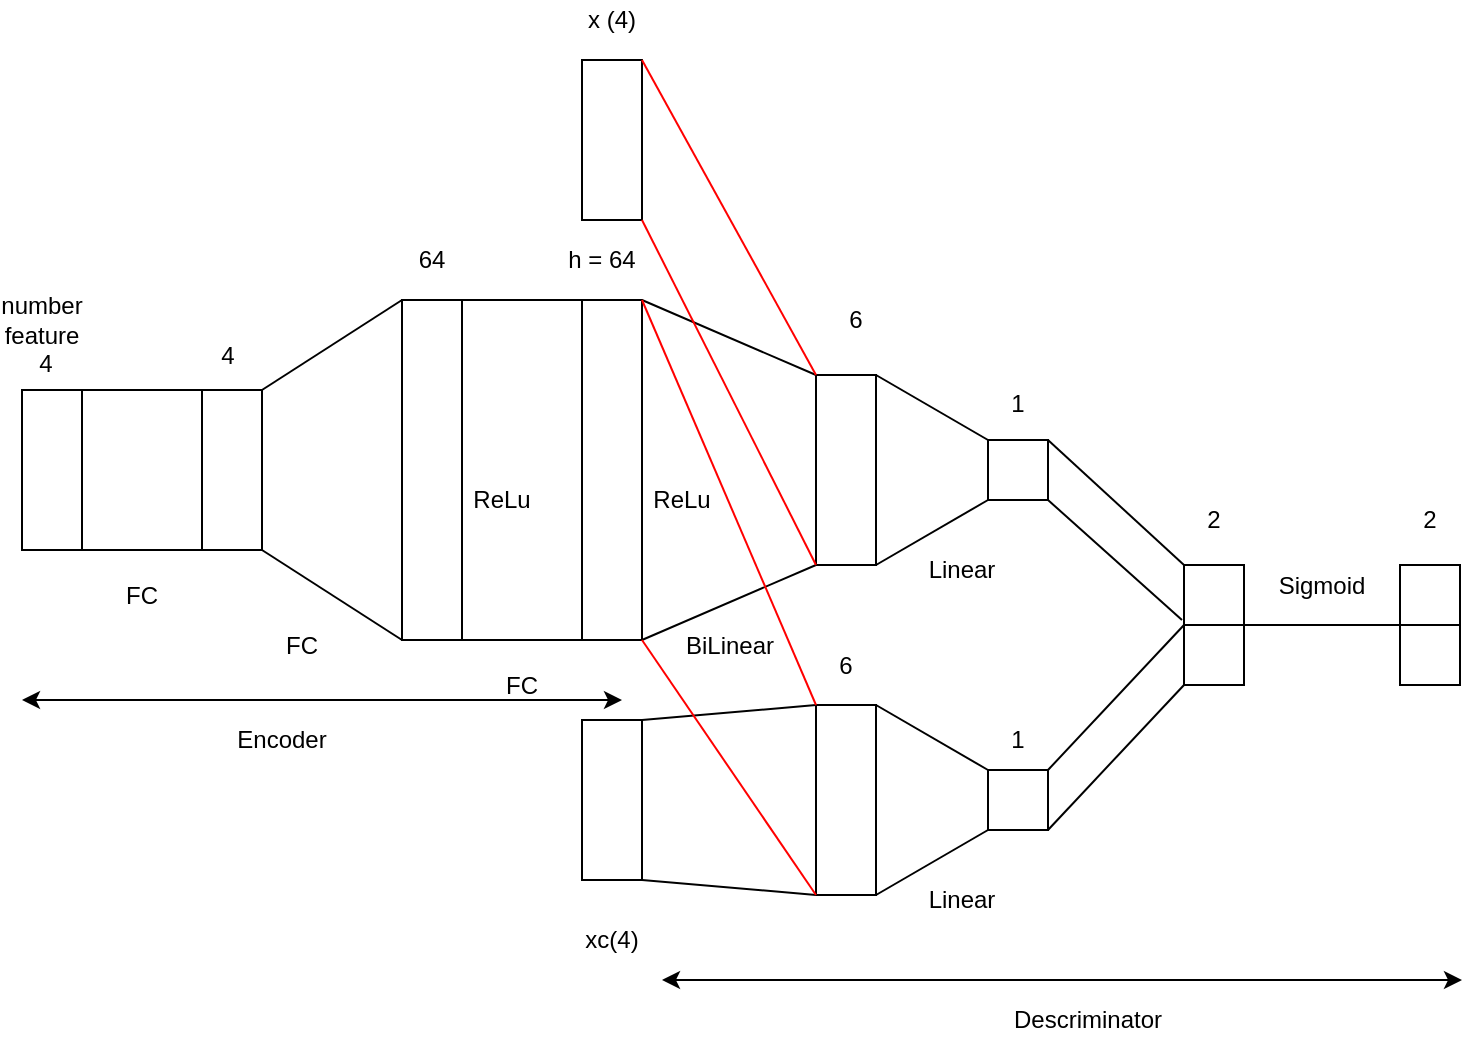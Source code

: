 <mxfile version="14.6.6" type="github"><diagram id="Zc2vMdP_jBMqwXIJjeQt" name="Page-1"><mxGraphModel dx="796" dy="463" grid="1" gridSize="10" guides="1" tooltips="1" connect="1" arrows="1" fold="1" page="1" pageScale="1" pageWidth="827" pageHeight="1169" math="0" shadow="0"><root><mxCell id="0"/><mxCell id="1" parent="0"/><mxCell id="jSBH64Rao4TEpFkXYBGR-1" value="" style="rounded=0;whiteSpace=wrap;html=1;" vertex="1" parent="1"><mxGeometry x="250" y="160" width="30" height="170" as="geometry"/></mxCell><mxCell id="jSBH64Rao4TEpFkXYBGR-2" value="" style="rounded=0;whiteSpace=wrap;html=1;" vertex="1" parent="1"><mxGeometry x="340" y="160" width="30" height="170" as="geometry"/></mxCell><mxCell id="jSBH64Rao4TEpFkXYBGR-3" value="" style="rounded=0;whiteSpace=wrap;html=1;" vertex="1" parent="1"><mxGeometry x="150" y="205" width="30" height="80" as="geometry"/></mxCell><mxCell id="jSBH64Rao4TEpFkXYBGR-4" value="" style="rounded=0;whiteSpace=wrap;html=1;" vertex="1" parent="1"><mxGeometry x="60" y="205" width="30" height="80" as="geometry"/></mxCell><mxCell id="jSBH64Rao4TEpFkXYBGR-5" value="" style="rounded=0;whiteSpace=wrap;html=1;" vertex="1" parent="1"><mxGeometry x="340" y="40" width="30" height="80" as="geometry"/></mxCell><mxCell id="jSBH64Rao4TEpFkXYBGR-6" value="" style="rounded=0;whiteSpace=wrap;html=1;" vertex="1" parent="1"><mxGeometry x="340" y="370" width="30" height="80" as="geometry"/></mxCell><mxCell id="jSBH64Rao4TEpFkXYBGR-7" value="" style="rounded=0;whiteSpace=wrap;html=1;" vertex="1" parent="1"><mxGeometry x="457" y="197.5" width="30" height="95" as="geometry"/></mxCell><mxCell id="jSBH64Rao4TEpFkXYBGR-8" value="" style="rounded=0;whiteSpace=wrap;html=1;" vertex="1" parent="1"><mxGeometry x="457" y="362.5" width="30" height="95" as="geometry"/></mxCell><mxCell id="jSBH64Rao4TEpFkXYBGR-9" value="" style="rounded=0;whiteSpace=wrap;html=1;" vertex="1" parent="1"><mxGeometry x="543" y="230" width="30" height="30" as="geometry"/></mxCell><mxCell id="jSBH64Rao4TEpFkXYBGR-10" value="" style="rounded=0;whiteSpace=wrap;html=1;" vertex="1" parent="1"><mxGeometry x="543" y="395" width="30" height="30" as="geometry"/></mxCell><mxCell id="jSBH64Rao4TEpFkXYBGR-11" value="" style="rounded=0;whiteSpace=wrap;html=1;" vertex="1" parent="1"><mxGeometry x="749" y="292.5" width="30" height="30" as="geometry"/></mxCell><mxCell id="jSBH64Rao4TEpFkXYBGR-12" value="" style="rounded=0;whiteSpace=wrap;html=1;" vertex="1" parent="1"><mxGeometry x="749" y="322.5" width="30" height="30" as="geometry"/></mxCell><mxCell id="jSBH64Rao4TEpFkXYBGR-13" value="" style="rounded=0;whiteSpace=wrap;html=1;" vertex="1" parent="1"><mxGeometry x="641" y="292.5" width="30" height="30" as="geometry"/></mxCell><mxCell id="jSBH64Rao4TEpFkXYBGR-14" value="" style="rounded=0;whiteSpace=wrap;html=1;" vertex="1" parent="1"><mxGeometry x="641" y="322.5" width="30" height="30" as="geometry"/></mxCell><mxCell id="jSBH64Rao4TEpFkXYBGR-15" value="" style="endArrow=none;html=1;exitX=1;exitY=0;exitDx=0;exitDy=0;entryX=0;entryY=0;entryDx=0;entryDy=0;" edge="1" parent="1" source="jSBH64Rao4TEpFkXYBGR-4" target="jSBH64Rao4TEpFkXYBGR-3"><mxGeometry width="50" height="50" relative="1" as="geometry"><mxPoint x="380" y="300" as="sourcePoint"/><mxPoint x="430" y="250" as="targetPoint"/></mxGeometry></mxCell><mxCell id="jSBH64Rao4TEpFkXYBGR-16" value="" style="endArrow=none;html=1;exitX=1;exitY=1;exitDx=0;exitDy=0;entryX=0;entryY=1;entryDx=0;entryDy=0;" edge="1" parent="1" source="jSBH64Rao4TEpFkXYBGR-4" target="jSBH64Rao4TEpFkXYBGR-3"><mxGeometry width="50" height="50" relative="1" as="geometry"><mxPoint x="100" y="215" as="sourcePoint"/><mxPoint x="140" y="270" as="targetPoint"/></mxGeometry></mxCell><mxCell id="jSBH64Rao4TEpFkXYBGR-17" value="" style="endArrow=none;html=1;exitX=1;exitY=0;exitDx=0;exitDy=0;entryX=0;entryY=0;entryDx=0;entryDy=0;" edge="1" parent="1" source="jSBH64Rao4TEpFkXYBGR-3" target="jSBH64Rao4TEpFkXYBGR-1"><mxGeometry width="50" height="50" relative="1" as="geometry"><mxPoint x="100" y="215" as="sourcePoint"/><mxPoint x="160" y="215" as="targetPoint"/></mxGeometry></mxCell><mxCell id="jSBH64Rao4TEpFkXYBGR-18" value="" style="endArrow=none;html=1;exitX=1;exitY=1;exitDx=0;exitDy=0;entryX=0;entryY=1;entryDx=0;entryDy=0;" edge="1" parent="1" source="jSBH64Rao4TEpFkXYBGR-3" target="jSBH64Rao4TEpFkXYBGR-1"><mxGeometry width="50" height="50" relative="1" as="geometry"><mxPoint x="190" y="215" as="sourcePoint"/><mxPoint x="260" y="170" as="targetPoint"/></mxGeometry></mxCell><mxCell id="jSBH64Rao4TEpFkXYBGR-19" value="" style="endArrow=none;html=1;exitX=1;exitY=0;exitDx=0;exitDy=0;entryX=0;entryY=0;entryDx=0;entryDy=0;" edge="1" parent="1" source="jSBH64Rao4TEpFkXYBGR-1" target="jSBH64Rao4TEpFkXYBGR-2"><mxGeometry width="50" height="50" relative="1" as="geometry"><mxPoint x="560" y="300" as="sourcePoint"/><mxPoint x="610" y="250" as="targetPoint"/></mxGeometry></mxCell><mxCell id="jSBH64Rao4TEpFkXYBGR-20" value="" style="endArrow=none;html=1;exitX=1;exitY=1;exitDx=0;exitDy=0;entryX=0;entryY=1;entryDx=0;entryDy=0;" edge="1" parent="1" source="jSBH64Rao4TEpFkXYBGR-1" target="jSBH64Rao4TEpFkXYBGR-2"><mxGeometry width="50" height="50" relative="1" as="geometry"><mxPoint x="290" y="170" as="sourcePoint"/><mxPoint x="350" y="170" as="targetPoint"/></mxGeometry></mxCell><mxCell id="jSBH64Rao4TEpFkXYBGR-21" value="" style="endArrow=none;html=1;exitX=1;exitY=1;exitDx=0;exitDy=0;entryX=0;entryY=1;entryDx=0;entryDy=0;" edge="1" parent="1" source="jSBH64Rao4TEpFkXYBGR-2" target="jSBH64Rao4TEpFkXYBGR-7"><mxGeometry width="50" height="50" relative="1" as="geometry"><mxPoint x="290" y="340" as="sourcePoint"/><mxPoint x="350" y="340" as="targetPoint"/></mxGeometry></mxCell><mxCell id="jSBH64Rao4TEpFkXYBGR-22" value="" style="endArrow=none;html=1;exitX=1;exitY=0;exitDx=0;exitDy=0;entryX=0;entryY=0;entryDx=0;entryDy=0;" edge="1" parent="1" source="jSBH64Rao4TEpFkXYBGR-2" target="jSBH64Rao4TEpFkXYBGR-7"><mxGeometry width="50" height="50" relative="1" as="geometry"><mxPoint x="380" y="340" as="sourcePoint"/><mxPoint x="467" y="302.5" as="targetPoint"/></mxGeometry></mxCell><mxCell id="jSBH64Rao4TEpFkXYBGR-23" value="" style="endArrow=none;html=1;exitX=0;exitY=1;exitDx=0;exitDy=0;entryX=1;entryY=1;entryDx=0;entryDy=0;strokeColor=#FF0000;" edge="1" parent="1" source="jSBH64Rao4TEpFkXYBGR-7" target="jSBH64Rao4TEpFkXYBGR-5"><mxGeometry width="50" height="50" relative="1" as="geometry"><mxPoint x="560" y="300" as="sourcePoint"/><mxPoint x="610" y="250" as="targetPoint"/></mxGeometry></mxCell><mxCell id="jSBH64Rao4TEpFkXYBGR-24" value="" style="endArrow=none;html=1;exitX=1;exitY=0;exitDx=0;exitDy=0;entryX=0;entryY=0;entryDx=0;entryDy=0;strokeColor=#FF0000;" edge="1" parent="1" source="jSBH64Rao4TEpFkXYBGR-5" target="jSBH64Rao4TEpFkXYBGR-7"><mxGeometry width="50" height="50" relative="1" as="geometry"><mxPoint x="560" y="300" as="sourcePoint"/><mxPoint x="610" y="250" as="targetPoint"/></mxGeometry></mxCell><mxCell id="jSBH64Rao4TEpFkXYBGR-25" value="" style="endArrow=none;html=1;exitX=1;exitY=0;exitDx=0;exitDy=0;entryX=0;entryY=0;entryDx=0;entryDy=0;" edge="1" parent="1" source="jSBH64Rao4TEpFkXYBGR-6" target="jSBH64Rao4TEpFkXYBGR-8"><mxGeometry width="50" height="50" relative="1" as="geometry"><mxPoint x="440" y="300" as="sourcePoint"/><mxPoint x="490" y="250" as="targetPoint"/></mxGeometry></mxCell><mxCell id="jSBH64Rao4TEpFkXYBGR-26" value="" style="endArrow=none;html=1;exitX=1;exitY=1;exitDx=0;exitDy=0;entryX=0;entryY=1;entryDx=0;entryDy=0;" edge="1" parent="1" source="jSBH64Rao4TEpFkXYBGR-6" target="jSBH64Rao4TEpFkXYBGR-8"><mxGeometry width="50" height="50" relative="1" as="geometry"><mxPoint x="440" y="300" as="sourcePoint"/><mxPoint x="490" y="250" as="targetPoint"/></mxGeometry></mxCell><mxCell id="jSBH64Rao4TEpFkXYBGR-27" value="" style="endArrow=none;html=1;exitX=1;exitY=0;exitDx=0;exitDy=0;entryX=0;entryY=0;entryDx=0;entryDy=0;strokeColor=#FF0000;" edge="1" parent="1" source="jSBH64Rao4TEpFkXYBGR-2" target="jSBH64Rao4TEpFkXYBGR-8"><mxGeometry width="50" height="50" relative="1" as="geometry"><mxPoint x="440" y="300" as="sourcePoint"/><mxPoint x="490" y="250" as="targetPoint"/></mxGeometry></mxCell><mxCell id="jSBH64Rao4TEpFkXYBGR-28" value="" style="endArrow=none;html=1;entryX=0;entryY=1;entryDx=0;entryDy=0;strokeColor=#FF0000;" edge="1" parent="1" target="jSBH64Rao4TEpFkXYBGR-8"><mxGeometry width="50" height="50" relative="1" as="geometry"><mxPoint x="370" y="330" as="sourcePoint"/><mxPoint x="490" y="250" as="targetPoint"/></mxGeometry></mxCell><mxCell id="jSBH64Rao4TEpFkXYBGR-29" value="" style="endArrow=none;html=1;strokeColor=#000000;exitX=1;exitY=0;exitDx=0;exitDy=0;entryX=0;entryY=0;entryDx=0;entryDy=0;" edge="1" parent="1" source="jSBH64Rao4TEpFkXYBGR-8" target="jSBH64Rao4TEpFkXYBGR-10"><mxGeometry width="50" height="50" relative="1" as="geometry"><mxPoint x="440" y="300" as="sourcePoint"/><mxPoint x="490" y="250" as="targetPoint"/></mxGeometry></mxCell><mxCell id="jSBH64Rao4TEpFkXYBGR-30" value="" style="endArrow=none;html=1;strokeColor=#000000;entryX=0;entryY=1;entryDx=0;entryDy=0;exitX=1;exitY=1;exitDx=0;exitDy=0;" edge="1" parent="1" source="jSBH64Rao4TEpFkXYBGR-8" target="jSBH64Rao4TEpFkXYBGR-10"><mxGeometry width="50" height="50" relative="1" as="geometry"><mxPoint x="440" y="300" as="sourcePoint"/><mxPoint x="490" y="250" as="targetPoint"/></mxGeometry></mxCell><mxCell id="jSBH64Rao4TEpFkXYBGR-31" value="" style="endArrow=none;html=1;strokeColor=#000000;exitX=1;exitY=0;exitDx=0;exitDy=0;entryX=0;entryY=0;entryDx=0;entryDy=0;" edge="1" parent="1" source="jSBH64Rao4TEpFkXYBGR-7" target="jSBH64Rao4TEpFkXYBGR-9"><mxGeometry width="50" height="50" relative="1" as="geometry"><mxPoint x="497" y="372.5" as="sourcePoint"/><mxPoint x="553" y="405" as="targetPoint"/></mxGeometry></mxCell><mxCell id="jSBH64Rao4TEpFkXYBGR-32" value="" style="endArrow=none;html=1;strokeColor=#000000;exitX=1;exitY=1;exitDx=0;exitDy=0;entryX=0;entryY=1;entryDx=0;entryDy=0;" edge="1" parent="1" source="jSBH64Rao4TEpFkXYBGR-7" target="jSBH64Rao4TEpFkXYBGR-9"><mxGeometry width="50" height="50" relative="1" as="geometry"><mxPoint x="497" y="207.5" as="sourcePoint"/><mxPoint x="553" y="240" as="targetPoint"/></mxGeometry></mxCell><mxCell id="jSBH64Rao4TEpFkXYBGR-33" value="" style="endArrow=none;html=1;strokeColor=#000000;entryX=1;entryY=1;entryDx=0;entryDy=0;" edge="1" parent="1" target="jSBH64Rao4TEpFkXYBGR-9"><mxGeometry width="50" height="50" relative="1" as="geometry"><mxPoint x="640" y="320" as="sourcePoint"/><mxPoint x="490" y="250" as="targetPoint"/></mxGeometry></mxCell><mxCell id="jSBH64Rao4TEpFkXYBGR-34" value="" style="endArrow=none;html=1;strokeColor=#000000;entryX=1;entryY=0;entryDx=0;entryDy=0;exitX=0;exitY=0;exitDx=0;exitDy=0;" edge="1" parent="1" source="jSBH64Rao4TEpFkXYBGR-13" target="jSBH64Rao4TEpFkXYBGR-9"><mxGeometry width="50" height="50" relative="1" as="geometry"><mxPoint x="650" y="330" as="sourcePoint"/><mxPoint x="583" y="270" as="targetPoint"/></mxGeometry></mxCell><mxCell id="jSBH64Rao4TEpFkXYBGR-35" value="" style="endArrow=none;html=1;strokeColor=#000000;entryX=1;entryY=0;entryDx=0;entryDy=0;exitX=0;exitY=0;exitDx=0;exitDy=0;" edge="1" parent="1" source="jSBH64Rao4TEpFkXYBGR-14" target="jSBH64Rao4TEpFkXYBGR-10"><mxGeometry width="50" height="50" relative="1" as="geometry"><mxPoint x="651" y="302.5" as="sourcePoint"/><mxPoint x="583" y="240" as="targetPoint"/></mxGeometry></mxCell><mxCell id="jSBH64Rao4TEpFkXYBGR-36" value="" style="endArrow=none;html=1;strokeColor=#000000;entryX=1;entryY=1;entryDx=0;entryDy=0;exitX=0;exitY=1;exitDx=0;exitDy=0;" edge="1" parent="1" source="jSBH64Rao4TEpFkXYBGR-14" target="jSBH64Rao4TEpFkXYBGR-10"><mxGeometry width="50" height="50" relative="1" as="geometry"><mxPoint x="651" y="332.5" as="sourcePoint"/><mxPoint x="583" y="405" as="targetPoint"/></mxGeometry></mxCell><mxCell id="jSBH64Rao4TEpFkXYBGR-37" value="" style="endArrow=none;html=1;strokeColor=#000000;exitX=1;exitY=0;exitDx=0;exitDy=0;entryX=0;entryY=0;entryDx=0;entryDy=0;" edge="1" parent="1" source="jSBH64Rao4TEpFkXYBGR-14" target="jSBH64Rao4TEpFkXYBGR-12"><mxGeometry width="50" height="50" relative="1" as="geometry"><mxPoint x="440" y="300" as="sourcePoint"/><mxPoint x="490" y="250" as="targetPoint"/></mxGeometry></mxCell><mxCell id="jSBH64Rao4TEpFkXYBGR-38" value="FC" style="text;html=1;strokeColor=none;fillColor=none;align=center;verticalAlign=middle;whiteSpace=wrap;rounded=0;" vertex="1" parent="1"><mxGeometry x="100" y="297.5" width="40" height="20" as="geometry"/></mxCell><mxCell id="jSBH64Rao4TEpFkXYBGR-39" value="FC" style="text;html=1;strokeColor=none;fillColor=none;align=center;verticalAlign=middle;whiteSpace=wrap;rounded=0;" vertex="1" parent="1"><mxGeometry x="180" y="322.5" width="40" height="20" as="geometry"/></mxCell><mxCell id="jSBH64Rao4TEpFkXYBGR-40" value="FC" style="text;html=1;strokeColor=none;fillColor=none;align=center;verticalAlign=middle;whiteSpace=wrap;rounded=0;" vertex="1" parent="1"><mxGeometry x="290" y="342.5" width="40" height="20" as="geometry"/></mxCell><mxCell id="jSBH64Rao4TEpFkXYBGR-41" value="ReLu" style="text;html=1;strokeColor=none;fillColor=none;align=center;verticalAlign=middle;whiteSpace=wrap;rounded=0;" vertex="1" parent="1"><mxGeometry x="370" y="250" width="40" height="20" as="geometry"/></mxCell><mxCell id="jSBH64Rao4TEpFkXYBGR-42" value="ReLu" style="text;html=1;strokeColor=none;fillColor=none;align=center;verticalAlign=middle;whiteSpace=wrap;rounded=0;" vertex="1" parent="1"><mxGeometry x="280" y="250" width="40" height="20" as="geometry"/></mxCell><mxCell id="jSBH64Rao4TEpFkXYBGR-43" value="BiLinear" style="text;html=1;strokeColor=none;fillColor=none;align=center;verticalAlign=middle;whiteSpace=wrap;rounded=0;" vertex="1" parent="1"><mxGeometry x="394" y="322.5" width="40" height="20" as="geometry"/></mxCell><mxCell id="jSBH64Rao4TEpFkXYBGR-44" value="Linear" style="text;html=1;strokeColor=none;fillColor=none;align=center;verticalAlign=middle;whiteSpace=wrap;rounded=0;" vertex="1" parent="1"><mxGeometry x="510" y="285" width="40" height="20" as="geometry"/></mxCell><mxCell id="jSBH64Rao4TEpFkXYBGR-45" value="Linear" style="text;html=1;strokeColor=none;fillColor=none;align=center;verticalAlign=middle;whiteSpace=wrap;rounded=0;" vertex="1" parent="1"><mxGeometry x="510" y="450" width="40" height="20" as="geometry"/></mxCell><mxCell id="jSBH64Rao4TEpFkXYBGR-46" value="Sigmoid" style="text;html=1;strokeColor=none;fillColor=none;align=center;verticalAlign=middle;whiteSpace=wrap;rounded=0;" vertex="1" parent="1"><mxGeometry x="690" y="292.5" width="40" height="20" as="geometry"/></mxCell><mxCell id="jSBH64Rao4TEpFkXYBGR-47" value="number feature " style="text;html=1;strokeColor=none;fillColor=none;align=center;verticalAlign=middle;whiteSpace=wrap;rounded=0;" vertex="1" parent="1"><mxGeometry x="50" y="159.5" width="40" height="20" as="geometry"/></mxCell><mxCell id="jSBH64Rao4TEpFkXYBGR-48" value="4" style="text;html=1;strokeColor=none;fillColor=none;align=center;verticalAlign=middle;whiteSpace=wrap;rounded=0;" vertex="1" parent="1"><mxGeometry x="52" y="181.5" width="40" height="20" as="geometry"/></mxCell><mxCell id="jSBH64Rao4TEpFkXYBGR-49" value="4" style="text;html=1;strokeColor=none;fillColor=none;align=center;verticalAlign=middle;whiteSpace=wrap;rounded=0;" vertex="1" parent="1"><mxGeometry x="143" y="177.5" width="40" height="20" as="geometry"/></mxCell><mxCell id="jSBH64Rao4TEpFkXYBGR-50" value="x (4)" style="text;html=1;strokeColor=none;fillColor=none;align=center;verticalAlign=middle;whiteSpace=wrap;rounded=0;" vertex="1" parent="1"><mxGeometry x="335" y="10" width="40" height="20" as="geometry"/></mxCell><mxCell id="jSBH64Rao4TEpFkXYBGR-51" value="xc(4)" style="text;html=1;strokeColor=none;fillColor=none;align=center;verticalAlign=middle;whiteSpace=wrap;rounded=0;" vertex="1" parent="1"><mxGeometry x="335" y="470" width="40" height="20" as="geometry"/></mxCell><mxCell id="jSBH64Rao4TEpFkXYBGR-52" value="64" style="text;html=1;strokeColor=none;fillColor=none;align=center;verticalAlign=middle;whiteSpace=wrap;rounded=0;" vertex="1" parent="1"><mxGeometry x="245" y="130" width="40" height="20" as="geometry"/></mxCell><mxCell id="jSBH64Rao4TEpFkXYBGR-53" value="h = 64" style="text;html=1;strokeColor=none;fillColor=none;align=center;verticalAlign=middle;whiteSpace=wrap;rounded=0;" vertex="1" parent="1"><mxGeometry x="330" y="130" width="40" height="20" as="geometry"/></mxCell><mxCell id="jSBH64Rao4TEpFkXYBGR-54" value="6" style="text;html=1;strokeColor=none;fillColor=none;align=center;verticalAlign=middle;whiteSpace=wrap;rounded=0;" vertex="1" parent="1"><mxGeometry x="457" y="160" width="40" height="20" as="geometry"/></mxCell><mxCell id="jSBH64Rao4TEpFkXYBGR-55" value="6" style="text;html=1;strokeColor=none;fillColor=none;align=center;verticalAlign=middle;whiteSpace=wrap;rounded=0;" vertex="1" parent="1"><mxGeometry x="452" y="332.5" width="40" height="20" as="geometry"/></mxCell><mxCell id="jSBH64Rao4TEpFkXYBGR-56" value="1" style="text;html=1;strokeColor=none;fillColor=none;align=center;verticalAlign=middle;whiteSpace=wrap;rounded=0;" vertex="1" parent="1"><mxGeometry x="538" y="201.5" width="40" height="20" as="geometry"/></mxCell><mxCell id="jSBH64Rao4TEpFkXYBGR-57" value="1" style="text;html=1;strokeColor=none;fillColor=none;align=center;verticalAlign=middle;whiteSpace=wrap;rounded=0;" vertex="1" parent="1"><mxGeometry x="538" y="370" width="40" height="20" as="geometry"/></mxCell><mxCell id="jSBH64Rao4TEpFkXYBGR-58" value="2" style="text;html=1;strokeColor=none;fillColor=none;align=center;verticalAlign=middle;whiteSpace=wrap;rounded=0;" vertex="1" parent="1"><mxGeometry x="636" y="260" width="40" height="20" as="geometry"/></mxCell><mxCell id="jSBH64Rao4TEpFkXYBGR-59" value="2" style="text;html=1;strokeColor=none;fillColor=none;align=center;verticalAlign=middle;whiteSpace=wrap;rounded=0;" vertex="1" parent="1"><mxGeometry x="744" y="260" width="40" height="20" as="geometry"/></mxCell><mxCell id="jSBH64Rao4TEpFkXYBGR-60" value="" style="endArrow=classic;startArrow=classic;html=1;strokeColor=#000000;" edge="1" parent="1"><mxGeometry width="50" height="50" relative="1" as="geometry"><mxPoint x="60" y="360" as="sourcePoint"/><mxPoint x="360" y="360" as="targetPoint"/></mxGeometry></mxCell><mxCell id="jSBH64Rao4TEpFkXYBGR-62" value="" style="endArrow=classic;startArrow=classic;html=1;strokeColor=#000000;" edge="1" parent="1"><mxGeometry width="50" height="50" relative="1" as="geometry"><mxPoint x="380" y="500" as="sourcePoint"/><mxPoint x="780" y="500" as="targetPoint"/></mxGeometry></mxCell><mxCell id="jSBH64Rao4TEpFkXYBGR-63" value="Encoder " style="text;html=1;strokeColor=none;fillColor=none;align=center;verticalAlign=middle;whiteSpace=wrap;rounded=0;" vertex="1" parent="1"><mxGeometry x="170" y="370" width="40" height="20" as="geometry"/></mxCell><mxCell id="jSBH64Rao4TEpFkXYBGR-64" value="Descriminator " style="text;html=1;strokeColor=none;fillColor=none;align=center;verticalAlign=middle;whiteSpace=wrap;rounded=0;" vertex="1" parent="1"><mxGeometry x="573" y="510" width="40" height="20" as="geometry"/></mxCell></root></mxGraphModel></diagram></mxfile>